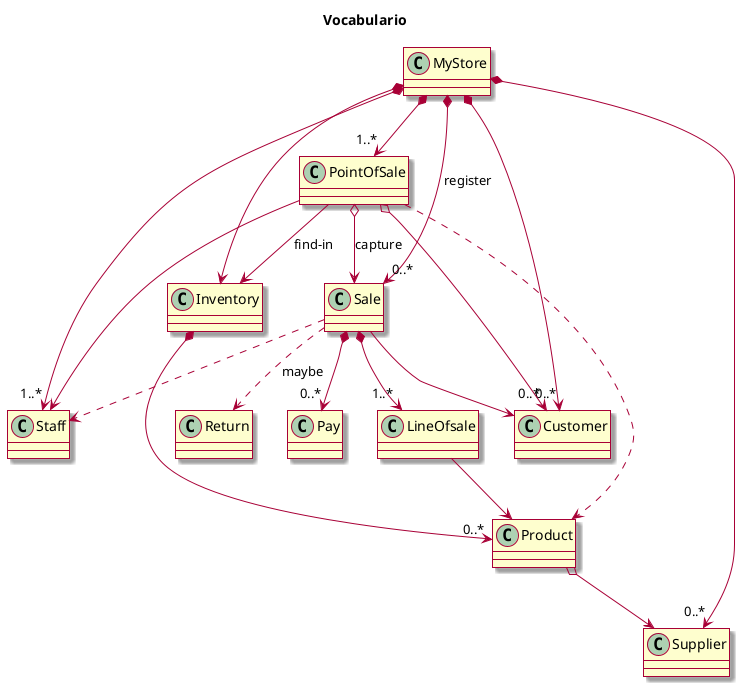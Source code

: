 @startuml MyPointOfSaleVocabulary
    skin rose
    title Vocabulario

    MyStore *--> "1..*" PointOfSale
    MyStore *--> "0..*" Sale : register
    MyStore *--> Inventory
    MyStore *--> "1..*" Staff
    MyStore *--> "0..*" Customer
    MyStore *--> "0..*" Supplier


    Inventory *--> "0..*" Product

    Product o--> Supplier

    PointOfSale o--> Sale : capture
    PointOfSale --> Inventory : find-in
    PointOfSale ..> Product
    PointOfSale --> Staff
    PointOfSale o--> "0..*" Customer

    Sale *--> "1..*" LineOfsale
    Sale *--> "0..*" Pay
    Sale ..> Staff
    Sale --> Customer
    Sale ..> Return : maybe

    LineOfsale --> Product
@enduml